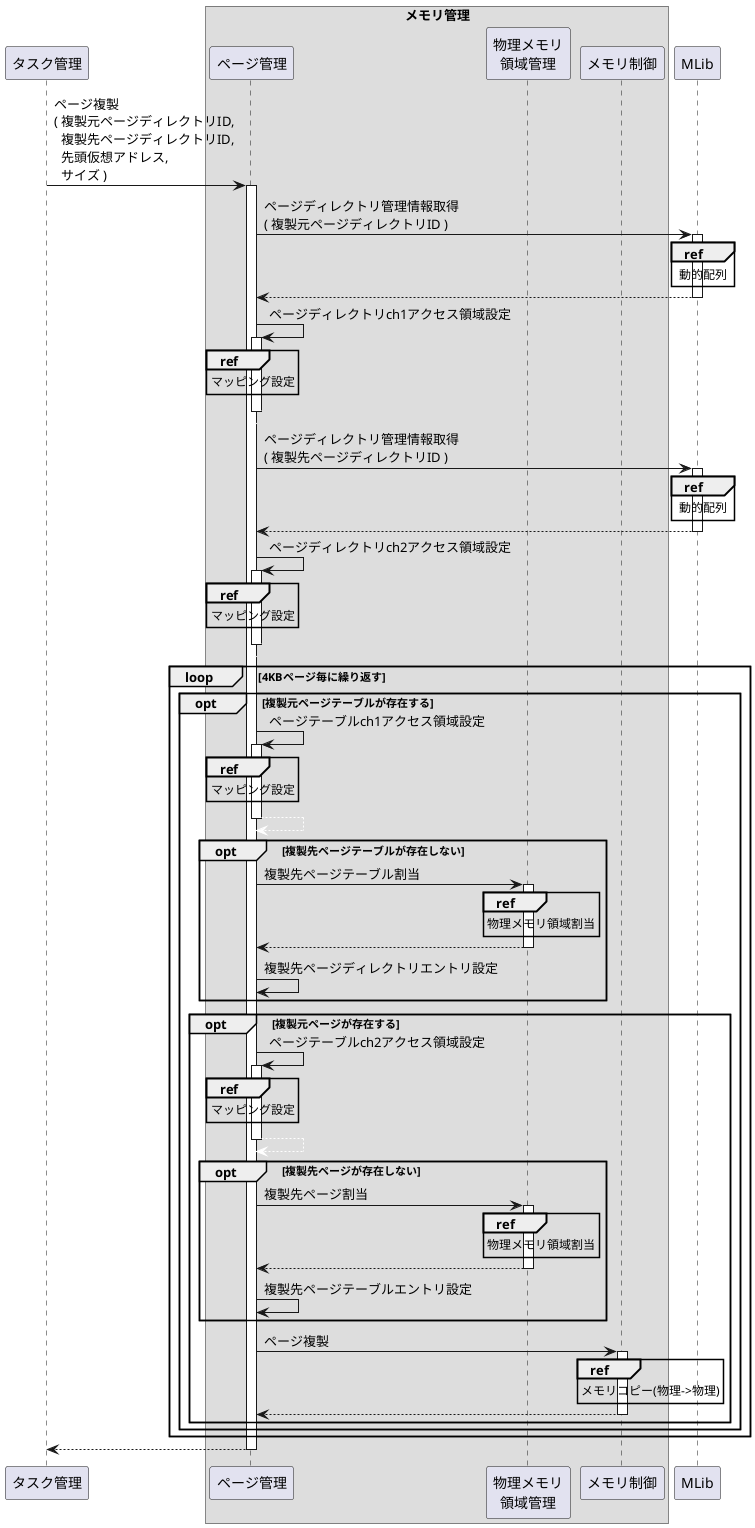 @startuml

participant "タスク管理" as Taskmng
box "メモリ管理"
    participant "ページ管理"           as page
    participant "物理メモリ\n領域管理" as phys
    participant "メモリ制御"           as ctrl
end box
participant "MLib" as mlib

Taskmng -> page: ページ複製\n( 複製元ページディレクトリID,\n  複製先ページディレクトリID,\n  先頭仮想アドレス,\n  サイズ )
activate page

page -> mlib: ページディレクトリ管理情報取得\n( 複製元ページディレクトリID )
activate mlib
ref over mlib: 動的配列
page <-- mlib:
deactivate mlib

page -> page: ページディレクトリch1アクセス領域設定
activate page
ref over page: マッピング設定
page --[#DDDDDD]>page:
deactivate page

page -> mlib: ページディレクトリ管理情報取得\n( 複製先ページディレクトリID )
activate mlib
ref over mlib: 動的配列
page <-- mlib:
deactivate mlib

page -> page: ページディレクトリch2アクセス領域設定
activate page
ref over page: マッピング設定
page --[#DDDDDD]>page:
deactivate page

loop 4KBページ毎に繰り返す
    opt 複製元ページテーブルが存在する
        page -> page: ページテーブルch1アクセス領域設定
        activate page
        ref over page: マッピング設定
        page --[#FFFFFF]>page:
        deactivate page

        opt 複製先ページテーブルが存在しない
            page -> phys: 複製先ページテーブル割当
            activate phys
            ref over phys: 物理メモリ領域割当
            page <-- phys:
            deactivate phys

            page -> page: 複製先ページディレクトリエントリ設定
        end opt

        opt 複製元ページが存在する
            page -> page: ページテーブルch2アクセス領域設定
            activate page
            ref over page: マッピング設定
            page --[#FFFFFF]>page:
            deactivate page

            opt 複製先ページが存在しない
                page -> phys: 複製先ページ割当
                activate phys
                ref over phys: 物理メモリ領域割当
                page <-- phys:
                deactivate phys

                page -> page: 複製先ページテーブルエントリ設定
            end opt

            page -> ctrl: ページ複製
            activate ctrl
            ref over ctrl: メモリコピー(物理->物理)
            page <-- ctrl:
            deactivate ctrl
        end opt
    end opt
end loop

Taskmng <-- page:
deactivate page

@enduml

